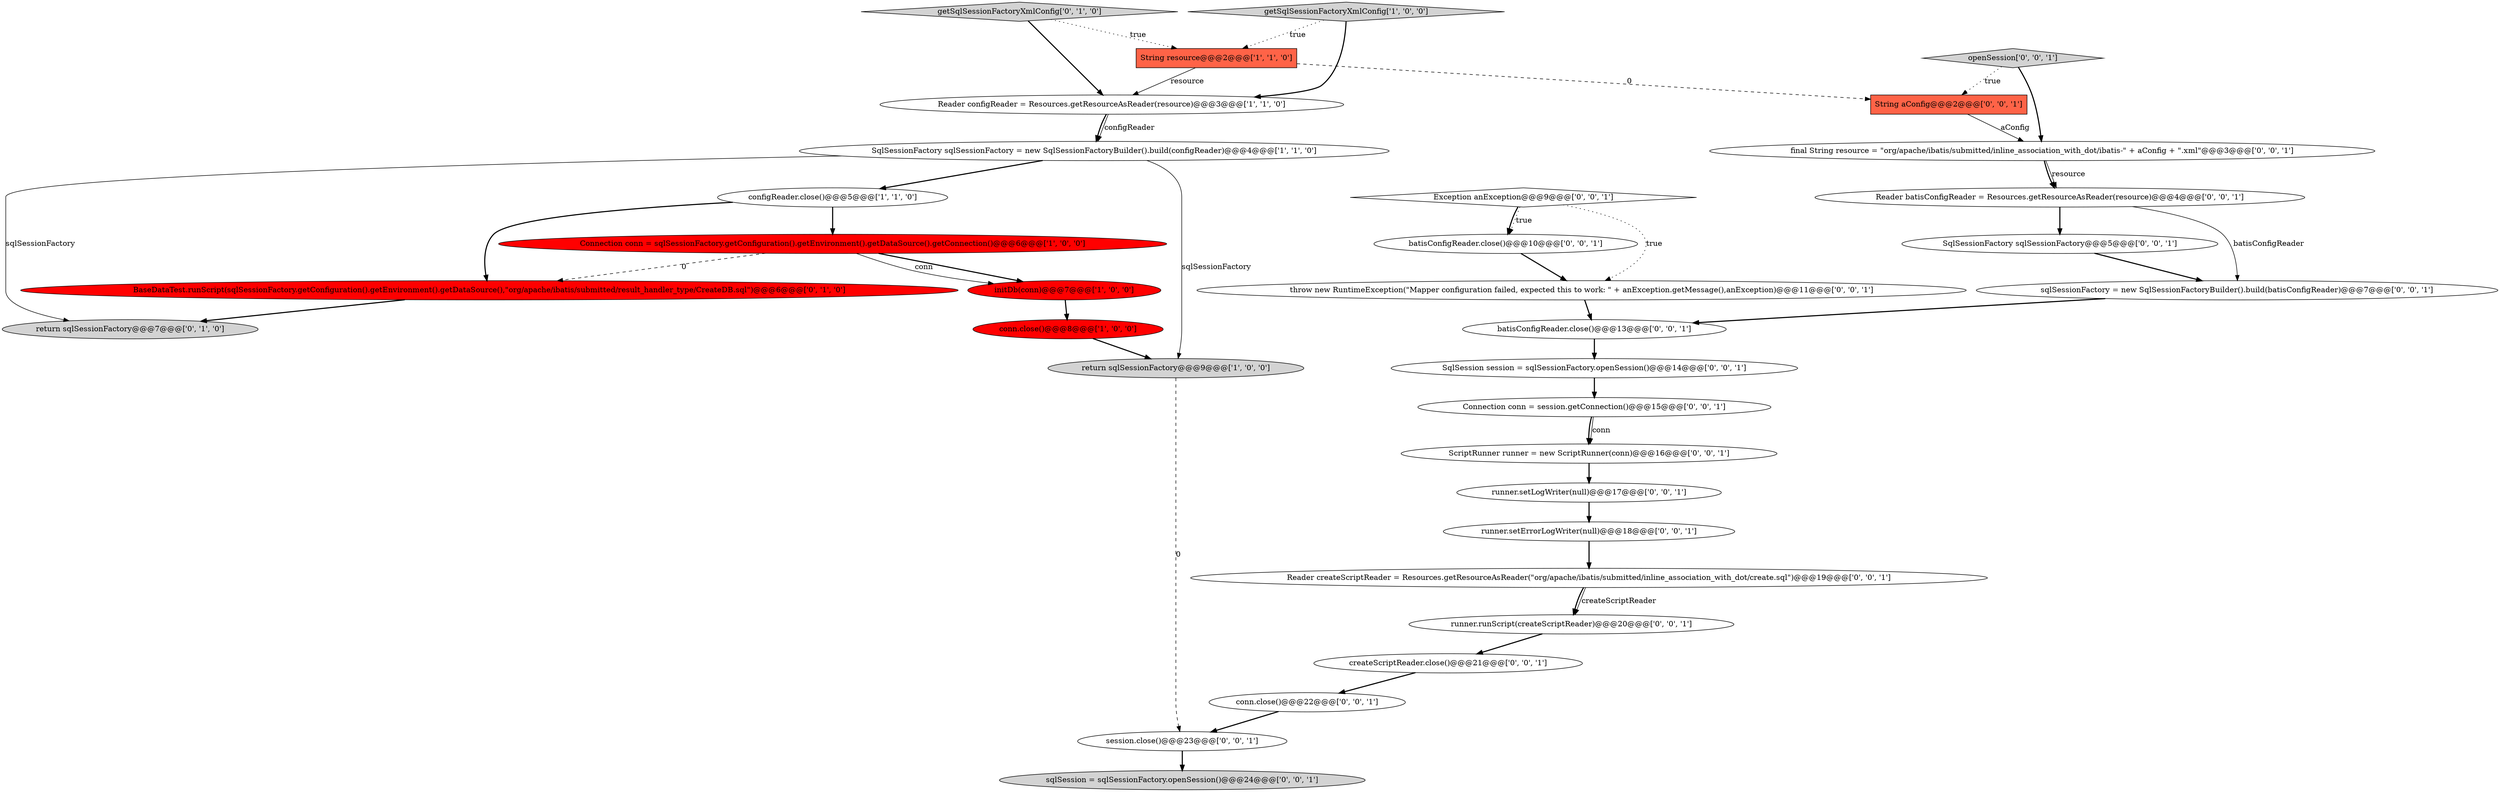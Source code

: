 digraph {
7 [style = filled, label = "String resource@@@2@@@['1', '1', '0']", fillcolor = tomato, shape = box image = "AAA0AAABBB1BBB"];
14 [style = filled, label = "final String resource = \"org/apache/ibatis/submitted/inline_association_with_dot/ibatis-\" + aConfig + \".xml\"@@@3@@@['0', '0', '1']", fillcolor = white, shape = ellipse image = "AAA0AAABBB3BBB"];
22 [style = filled, label = "openSession['0', '0', '1']", fillcolor = lightgray, shape = diamond image = "AAA0AAABBB3BBB"];
3 [style = filled, label = "initDb(conn)@@@7@@@['1', '0', '0']", fillcolor = red, shape = ellipse image = "AAA1AAABBB1BBB"];
24 [style = filled, label = "sqlSession = sqlSessionFactory.openSession()@@@24@@@['0', '0', '1']", fillcolor = lightgray, shape = ellipse image = "AAA0AAABBB3BBB"];
25 [style = filled, label = "session.close()@@@23@@@['0', '0', '1']", fillcolor = white, shape = ellipse image = "AAA0AAABBB3BBB"];
10 [style = filled, label = "getSqlSessionFactoryXmlConfig['0', '1', '0']", fillcolor = lightgray, shape = diamond image = "AAA0AAABBB2BBB"];
28 [style = filled, label = "createScriptReader.close()@@@21@@@['0', '0', '1']", fillcolor = white, shape = ellipse image = "AAA0AAABBB3BBB"];
15 [style = filled, label = "sqlSessionFactory = new SqlSessionFactoryBuilder().build(batisConfigReader)@@@7@@@['0', '0', '1']", fillcolor = white, shape = ellipse image = "AAA0AAABBB3BBB"];
4 [style = filled, label = "getSqlSessionFactoryXmlConfig['1', '0', '0']", fillcolor = lightgray, shape = diamond image = "AAA0AAABBB1BBB"];
20 [style = filled, label = "Connection conn = session.getConnection()@@@15@@@['0', '0', '1']", fillcolor = white, shape = ellipse image = "AAA0AAABBB3BBB"];
2 [style = filled, label = "SqlSessionFactory sqlSessionFactory = new SqlSessionFactoryBuilder().build(configReader)@@@4@@@['1', '1', '0']", fillcolor = white, shape = ellipse image = "AAA0AAABBB1BBB"];
8 [style = filled, label = "configReader.close()@@@5@@@['1', '1', '0']", fillcolor = white, shape = ellipse image = "AAA0AAABBB1BBB"];
1 [style = filled, label = "return sqlSessionFactory@@@9@@@['1', '0', '0']", fillcolor = lightgray, shape = ellipse image = "AAA0AAABBB1BBB"];
31 [style = filled, label = "runner.setErrorLogWriter(null)@@@18@@@['0', '0', '1']", fillcolor = white, shape = ellipse image = "AAA0AAABBB3BBB"];
19 [style = filled, label = "ScriptRunner runner = new ScriptRunner(conn)@@@16@@@['0', '0', '1']", fillcolor = white, shape = ellipse image = "AAA0AAABBB3BBB"];
16 [style = filled, label = "Reader createScriptReader = Resources.getResourceAsReader(\"org/apache/ibatis/submitted/inline_association_with_dot/create.sql\")@@@19@@@['0', '0', '1']", fillcolor = white, shape = ellipse image = "AAA0AAABBB3BBB"];
27 [style = filled, label = "Reader batisConfigReader = Resources.getResourceAsReader(resource)@@@4@@@['0', '0', '1']", fillcolor = white, shape = ellipse image = "AAA0AAABBB3BBB"];
30 [style = filled, label = "SqlSession session = sqlSessionFactory.openSession()@@@14@@@['0', '0', '1']", fillcolor = white, shape = ellipse image = "AAA0AAABBB3BBB"];
5 [style = filled, label = "Connection conn = sqlSessionFactory.getConfiguration().getEnvironment().getDataSource().getConnection()@@@6@@@['1', '0', '0']", fillcolor = red, shape = ellipse image = "AAA1AAABBB1BBB"];
6 [style = filled, label = "conn.close()@@@8@@@['1', '0', '0']", fillcolor = red, shape = ellipse image = "AAA1AAABBB1BBB"];
12 [style = filled, label = "String aConfig@@@2@@@['0', '0', '1']", fillcolor = tomato, shape = box image = "AAA0AAABBB3BBB"];
18 [style = filled, label = "batisConfigReader.close()@@@13@@@['0', '0', '1']", fillcolor = white, shape = ellipse image = "AAA0AAABBB3BBB"];
11 [style = filled, label = "return sqlSessionFactory@@@7@@@['0', '1', '0']", fillcolor = lightgray, shape = ellipse image = "AAA0AAABBB2BBB"];
23 [style = filled, label = "conn.close()@@@22@@@['0', '0', '1']", fillcolor = white, shape = ellipse image = "AAA0AAABBB3BBB"];
0 [style = filled, label = "Reader configReader = Resources.getResourceAsReader(resource)@@@3@@@['1', '1', '0']", fillcolor = white, shape = ellipse image = "AAA0AAABBB1BBB"];
29 [style = filled, label = "runner.setLogWriter(null)@@@17@@@['0', '0', '1']", fillcolor = white, shape = ellipse image = "AAA0AAABBB3BBB"];
21 [style = filled, label = "runner.runScript(createScriptReader)@@@20@@@['0', '0', '1']", fillcolor = white, shape = ellipse image = "AAA0AAABBB3BBB"];
32 [style = filled, label = "SqlSessionFactory sqlSessionFactory@@@5@@@['0', '0', '1']", fillcolor = white, shape = ellipse image = "AAA0AAABBB3BBB"];
13 [style = filled, label = "throw new RuntimeException(\"Mapper configuration failed, expected this to work: \" + anException.getMessage(),anException)@@@11@@@['0', '0', '1']", fillcolor = white, shape = ellipse image = "AAA0AAABBB3BBB"];
26 [style = filled, label = "Exception anException@@@9@@@['0', '0', '1']", fillcolor = white, shape = diamond image = "AAA0AAABBB3BBB"];
17 [style = filled, label = "batisConfigReader.close()@@@10@@@['0', '0', '1']", fillcolor = white, shape = ellipse image = "AAA0AAABBB3BBB"];
9 [style = filled, label = "BaseDataTest.runScript(sqlSessionFactory.getConfiguration().getEnvironment().getDataSource(),\"org/apache/ibatis/submitted/result_handler_type/CreateDB.sql\")@@@6@@@['0', '1', '0']", fillcolor = red, shape = ellipse image = "AAA1AAABBB2BBB"];
20->19 [style = solid, label="conn"];
5->3 [style = bold, label=""];
12->14 [style = solid, label="aConfig"];
23->25 [style = bold, label=""];
27->32 [style = bold, label=""];
9->11 [style = bold, label=""];
26->17 [style = bold, label=""];
31->16 [style = bold, label=""];
16->21 [style = solid, label="createScriptReader"];
7->0 [style = solid, label="resource"];
30->20 [style = bold, label=""];
19->29 [style = bold, label=""];
29->31 [style = bold, label=""];
0->2 [style = bold, label=""];
18->30 [style = bold, label=""];
4->7 [style = dotted, label="true"];
3->6 [style = bold, label=""];
5->9 [style = dashed, label="0"];
26->13 [style = dotted, label="true"];
15->18 [style = bold, label=""];
5->3 [style = solid, label="conn"];
27->15 [style = solid, label="batisConfigReader"];
4->0 [style = bold, label=""];
21->28 [style = bold, label=""];
22->12 [style = dotted, label="true"];
6->1 [style = bold, label=""];
25->24 [style = bold, label=""];
2->1 [style = solid, label="sqlSessionFactory"];
8->5 [style = bold, label=""];
28->23 [style = bold, label=""];
16->21 [style = bold, label=""];
26->17 [style = dotted, label="true"];
10->0 [style = bold, label=""];
8->9 [style = bold, label=""];
32->15 [style = bold, label=""];
7->12 [style = dashed, label="0"];
17->13 [style = bold, label=""];
2->11 [style = solid, label="sqlSessionFactory"];
14->27 [style = solid, label="resource"];
14->27 [style = bold, label=""];
13->18 [style = bold, label=""];
22->14 [style = bold, label=""];
20->19 [style = bold, label=""];
1->25 [style = dashed, label="0"];
10->7 [style = dotted, label="true"];
0->2 [style = solid, label="configReader"];
2->8 [style = bold, label=""];
}
